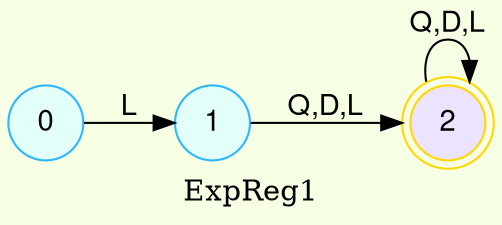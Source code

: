 digraph finite_state_machine {
	bgcolor = "#F6FFE3"
	node [fontname="Helvetica,Arial,sans-serif" ]
	edge [fontname="Helvetica,Arial,sans-serif"]
	rankdir=LR;
	node [shape = doublecircle, color = gold fillcolor="#EBE3FF" style =filled];
2;
	node [shape = circle, color = "#2CB5FF" fillcolor="#E3FFFA" style =filled];

0->1[label = "L"];
1->2[label = "Q,D,L"];
2->2[label = "Q,D,L"];
label= ExpReg1}